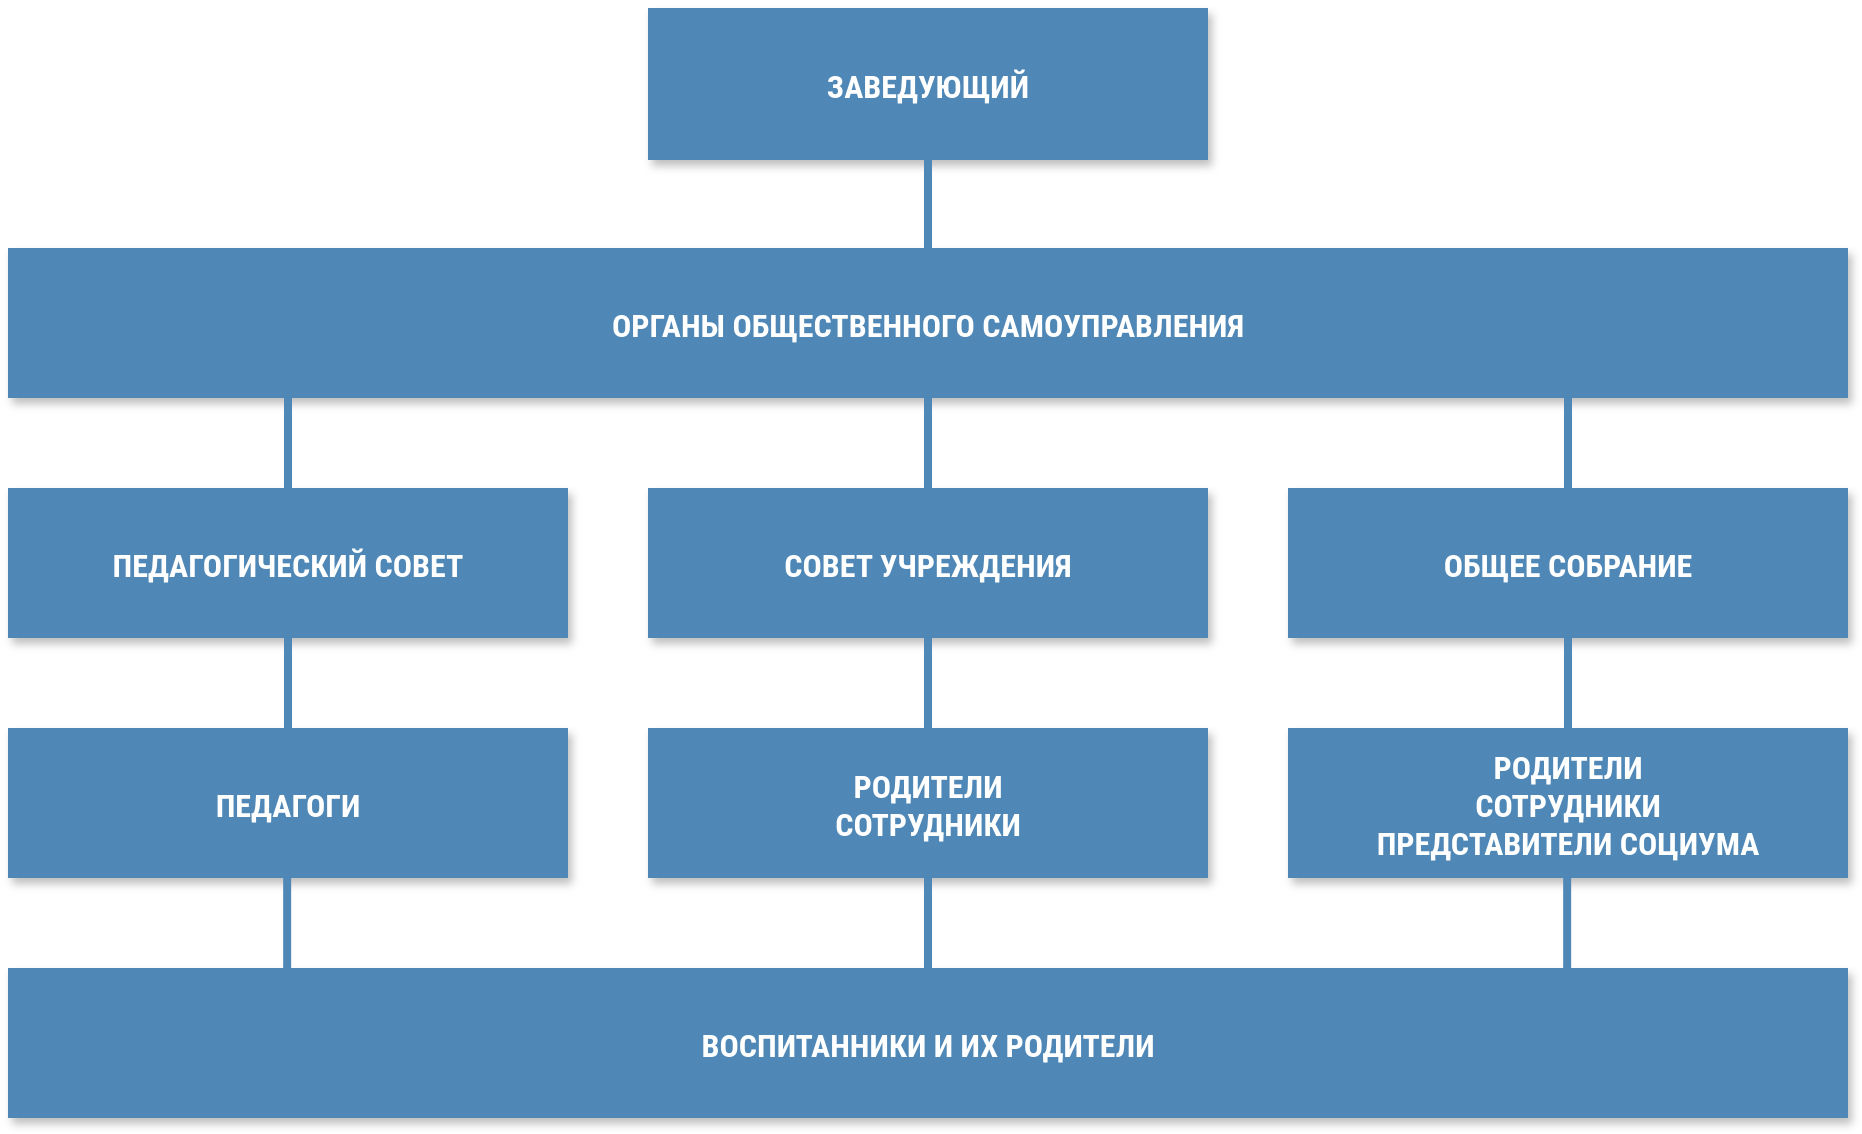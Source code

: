 <mxfile compressed="false" version="13.7.7" type="github">
  <diagram name="Page-1" id="97916047-d0de-89f5-080d-49f4d83e522f">
    <mxGraphModel dx="1177" dy="626" grid="1" gridSize="10" guides="1" tooltips="1" connect="1" arrows="1" fold="1" page="1" pageScale="1.5" pageWidth="1169" pageHeight="827" background="#ffffff" math="0" shadow="0">
      <root>
        <mxCell id="0" />
        <mxCell id="1" parent="0" />
        <mxCell id="2" value="ЗАВЕДУЮЩИЙ" style="strokeColor=none;shadow=1;gradientColor=none;fontStyle=1;fontColor=#FFFFFF;fontSize=16;fontFamily=Roboto Condensed;fontSource=https%3A%2F%2Ffonts.googleapis.com%2Fcss%3Ffamily%3DRoboto%2BCondensed;fillColor=#4F88B6;" parent="1" vertex="1">
          <mxGeometry x="600" y="320" width="280" height="76" as="geometry" />
        </mxCell>
        <mxCell id="3" value="ОРГАНЫ ОБЩЕСТВЕННОГО САМОУПРАВЛЕНИЯ" style="strokeColor=none;shadow=1;gradientColor=none;fontStyle=1;fontColor=#FFFFFF;fontSize=16;fontFamily=Roboto Condensed;fontSource=https%3A%2F%2Ffonts.googleapis.com%2Fcss%3Ffamily%3DRoboto%2BCondensed;fillColor=#4F88B6;" parent="1" vertex="1">
          <mxGeometry x="280" y="440" width="920" height="75" as="geometry" />
        </mxCell>
        <mxCell id="8" value="ПЕДАГОГИЧЕСКИЙ СОВЕТ" style="strokeColor=none;shadow=1;gradientColor=none;fontStyle=1;fontColor=#FFFFFF;fontSize=16;fontFamily=Roboto Condensed;fontSource=https%3A%2F%2Ffonts.googleapis.com%2Fcss%3Ffamily%3DRoboto%2BCondensed;fillColor=#4F88B6;" parent="1" vertex="1">
          <mxGeometry x="280" y="560" width="280" height="75" as="geometry" />
        </mxCell>
        <mxCell id="9" value="ПЕДАГОГИ" style="strokeColor=none;shadow=1;gradientColor=none;fontStyle=1;fontColor=#FFFFFF;fontSize=16;fontFamily=Roboto Condensed;fontSource=https%3A%2F%2Ffonts.googleapis.com%2Fcss%3Ffamily%3DRoboto%2BCondensed;fillColor=#4F88B6;" parent="1" vertex="1">
          <mxGeometry x="280" y="680" width="280" height="75" as="geometry" />
        </mxCell>
        <mxCell id="13" value="СОВЕТ УЧРЕЖДЕНИЯ" style="strokeColor=none;shadow=1;gradientColor=none;fontStyle=1;fontColor=#FFFFFF;fontSize=16;fontFamily=Roboto Condensed;fontSource=https%3A%2F%2Ffonts.googleapis.com%2Fcss%3Ffamily%3DRoboto%2BCondensed;fillColor=#4F88B6;" parent="1" vertex="1">
          <mxGeometry x="600.0" y="560" width="280" height="75" as="geometry" />
        </mxCell>
        <mxCell id="14" value="РОДИТЕЛИ&#xa;СОТРУДНИКИ" style="strokeColor=none;shadow=1;gradientColor=none;fontStyle=1;fontColor=#FFFFFF;fontSize=16;fontFamily=Roboto Condensed;fontSource=https%3A%2F%2Ffonts.googleapis.com%2Fcss%3Ffamily%3DRoboto%2BCondensed;fillColor=#4F88B6;" parent="1" vertex="1">
          <mxGeometry x="600.0" y="680" width="280" height="75" as="geometry" />
        </mxCell>
        <mxCell id="18" value="ОБЩЕЕ СОБРАНИЕ" style="strokeColor=none;shadow=1;gradientColor=none;fontStyle=1;fontColor=#FFFFFF;fontSize=16;fontFamily=Roboto Condensed;fontSource=https%3A%2F%2Ffonts.googleapis.com%2Fcss%3Ffamily%3DRoboto%2BCondensed;fillColor=#4F88B6;" parent="1" vertex="1">
          <mxGeometry x="920" y="560" width="280" height="75" as="geometry" />
        </mxCell>
        <mxCell id="19" value="РОДИТЕЛИ&#xa;СОТРУДНИКИ&#xa;ПРЕДСТАВИТЕЛИ СОЦИУМА" style="strokeColor=none;shadow=1;gradientColor=none;fontStyle=1;fontColor=#FFFFFF;fontSize=16;fontFamily=Roboto Condensed;fontSource=https%3A%2F%2Ffonts.googleapis.com%2Fcss%3Ffamily%3DRoboto%2BCondensed;fillColor=#4F88B6;" parent="1" vertex="1">
          <mxGeometry x="920" y="680" width="280" height="75" as="geometry" />
        </mxCell>
        <mxCell id="20" value="ВОСПИТАННИКИ И ИХ РОДИТЕЛИ" style="strokeColor=none;shadow=1;gradientColor=none;fontStyle=1;fontColor=#FFFFFF;fontSize=16;fontFamily=Roboto Condensed;fontSource=https%3A%2F%2Ffonts.googleapis.com%2Fcss%3Ffamily%3DRoboto%2BCondensed;fillColor=#4F88B6;" parent="1" vertex="1">
          <mxGeometry x="280.0" y="800" width="920" height="75" as="geometry" />
        </mxCell>
        <mxCell id="29" value="" style="edgeStyle=elbowEdgeStyle;elbow=vertical;strokeWidth=4;endArrow=none;endFill=0;fontStyle=1;strokeColor=#4F88B6;" parent="1" source="2" target="3" edge="1">
          <mxGeometry x="22" y="165.5" width="100" height="100" as="geometry">
            <mxPoint x="22" y="265.5" as="sourcePoint" />
            <mxPoint x="122" y="165.5" as="targetPoint" />
          </mxGeometry>
        </mxCell>
        <mxCell id="31" value="" style="edgeStyle=elbowEdgeStyle;elbow=vertical;strokeWidth=4;endArrow=none;endFill=0;fontStyle=1;entryX=0.5;entryY=0;entryDx=0;entryDy=0;strokeColor=#4F88B6;" parent="1" source="3" target="8" edge="1">
          <mxGeometry x="22" y="165.5" width="100" height="100" as="geometry">
            <mxPoint x="22" y="265.5" as="sourcePoint" />
            <mxPoint x="402" y="455.5" as="targetPoint" />
            <Array as="points">
              <mxPoint x="520" y="483" />
            </Array>
          </mxGeometry>
        </mxCell>
        <mxCell id="38" value="" style="edgeStyle=elbowEdgeStyle;elbow=vertical;strokeWidth=4;endArrow=none;endFill=0;fontStyle=1;strokeColor=#4F88B6;" parent="1" source="8" target="9" edge="1">
          <mxGeometry x="62" y="165.5" width="100" height="100" as="geometry">
            <mxPoint x="62" y="265.5" as="sourcePoint" />
            <mxPoint x="162" y="165.5" as="targetPoint" />
          </mxGeometry>
        </mxCell>
        <mxCell id="42" value="" style="edgeStyle=elbowEdgeStyle;elbow=vertical;strokeWidth=4;endArrow=none;endFill=0;fontStyle=1;strokeColor=#4F88B6;" parent="1" source="13" target="14" edge="1">
          <mxGeometry x="190" y="165.5" width="100" height="100" as="geometry">
            <mxPoint x="190" y="265.5" as="sourcePoint" />
            <mxPoint x="290" y="165.5" as="targetPoint" />
          </mxGeometry>
        </mxCell>
        <mxCell id="43" value="" style="edgeStyle=elbowEdgeStyle;elbow=vertical;strokeWidth=4;endArrow=none;endFill=0;fontStyle=1;exitX=0.5;exitY=1;exitDx=0;exitDy=0;entryX=0.5;entryY=0;entryDx=0;entryDy=0;strokeColor=#4F88B6;" parent="1" source="14" target="20" edge="1">
          <mxGeometry x="190" y="175.5" width="100" height="100" as="geometry">
            <mxPoint x="190" y="275.5" as="sourcePoint" />
            <mxPoint x="772" y="795.5" as="targetPoint" />
            <Array as="points">
              <mxPoint x="780" y="770" />
            </Array>
          </mxGeometry>
        </mxCell>
        <mxCell id="46" value="" style="edgeStyle=elbowEdgeStyle;elbow=vertical;strokeWidth=4;endArrow=none;endFill=0;fontStyle=1;strokeColor=#4F88B6;" parent="1" source="18" target="19" edge="1">
          <mxGeometry x="220" y="165.5" width="100" height="100" as="geometry">
            <mxPoint x="220" y="265.5" as="sourcePoint" />
            <mxPoint x="320" y="165.5" as="targetPoint" />
          </mxGeometry>
        </mxCell>
        <mxCell id="54" value="" style="elbow=vertical;strokeWidth=4;endArrow=none;endFill=0;fontStyle=1;strokeColor=#4F88B6;" parent="1" source="3" target="13" edge="1">
          <mxGeometry x="22" y="165.5" width="100" height="100" as="geometry">
            <mxPoint x="22" y="265.5" as="sourcePoint" />
            <mxPoint x="772" y="530" as="targetPoint" />
          </mxGeometry>
        </mxCell>
        <mxCell id="55" value="" style="edgeStyle=elbowEdgeStyle;elbow=vertical;strokeWidth=4;endArrow=none;endFill=0;fontStyle=1;entryX=0.5;entryY=0;entryDx=0;entryDy=0;strokeColor=#4F88B6;" parent="1" source="3" target="18" edge="1">
          <mxGeometry x="22" y="165.5" width="100" height="100" as="geometry">
            <mxPoint x="22" y="265.5" as="sourcePoint" />
            <mxPoint x="1050" y="520" as="targetPoint" />
            <Array as="points">
              <mxPoint x="1100" y="480" />
              <mxPoint x="1020" y="480" />
            </Array>
          </mxGeometry>
        </mxCell>
        <mxCell id="-YSsNaTIa-xBHhpinbjy-57" value="" style="edgeStyle=elbowEdgeStyle;elbow=vertical;strokeWidth=4;endArrow=none;endFill=0;fontStyle=1;exitX=0.5;exitY=1;exitDx=0;exitDy=0;entryX=0.5;entryY=0;entryDx=0;entryDy=0;strokeColor=#4F88B6;" edge="1" parent="1">
          <mxGeometry x="509.58" y="175.5" width="100" height="100" as="geometry">
            <mxPoint x="1059.58" y="755" as="sourcePoint" />
            <mxPoint x="1059.58" y="800" as="targetPoint" />
            <Array as="points">
              <mxPoint x="1099.58" y="770" />
            </Array>
          </mxGeometry>
        </mxCell>
        <mxCell id="-YSsNaTIa-xBHhpinbjy-58" value="" style="edgeStyle=elbowEdgeStyle;elbow=vertical;strokeWidth=4;endArrow=none;endFill=0;fontStyle=1;exitX=0.5;exitY=1;exitDx=0;exitDy=0;entryX=0.5;entryY=0;entryDx=0;entryDy=0;strokeColor=#4F88B6;" edge="1" parent="1">
          <mxGeometry x="-130.42" y="175.5" width="100" height="100" as="geometry">
            <mxPoint x="419.58" y="755" as="sourcePoint" />
            <mxPoint x="419.58" y="800" as="targetPoint" />
            <Array as="points">
              <mxPoint x="459.58" y="770" />
            </Array>
          </mxGeometry>
        </mxCell>
      </root>
    </mxGraphModel>
  </diagram>
</mxfile>
